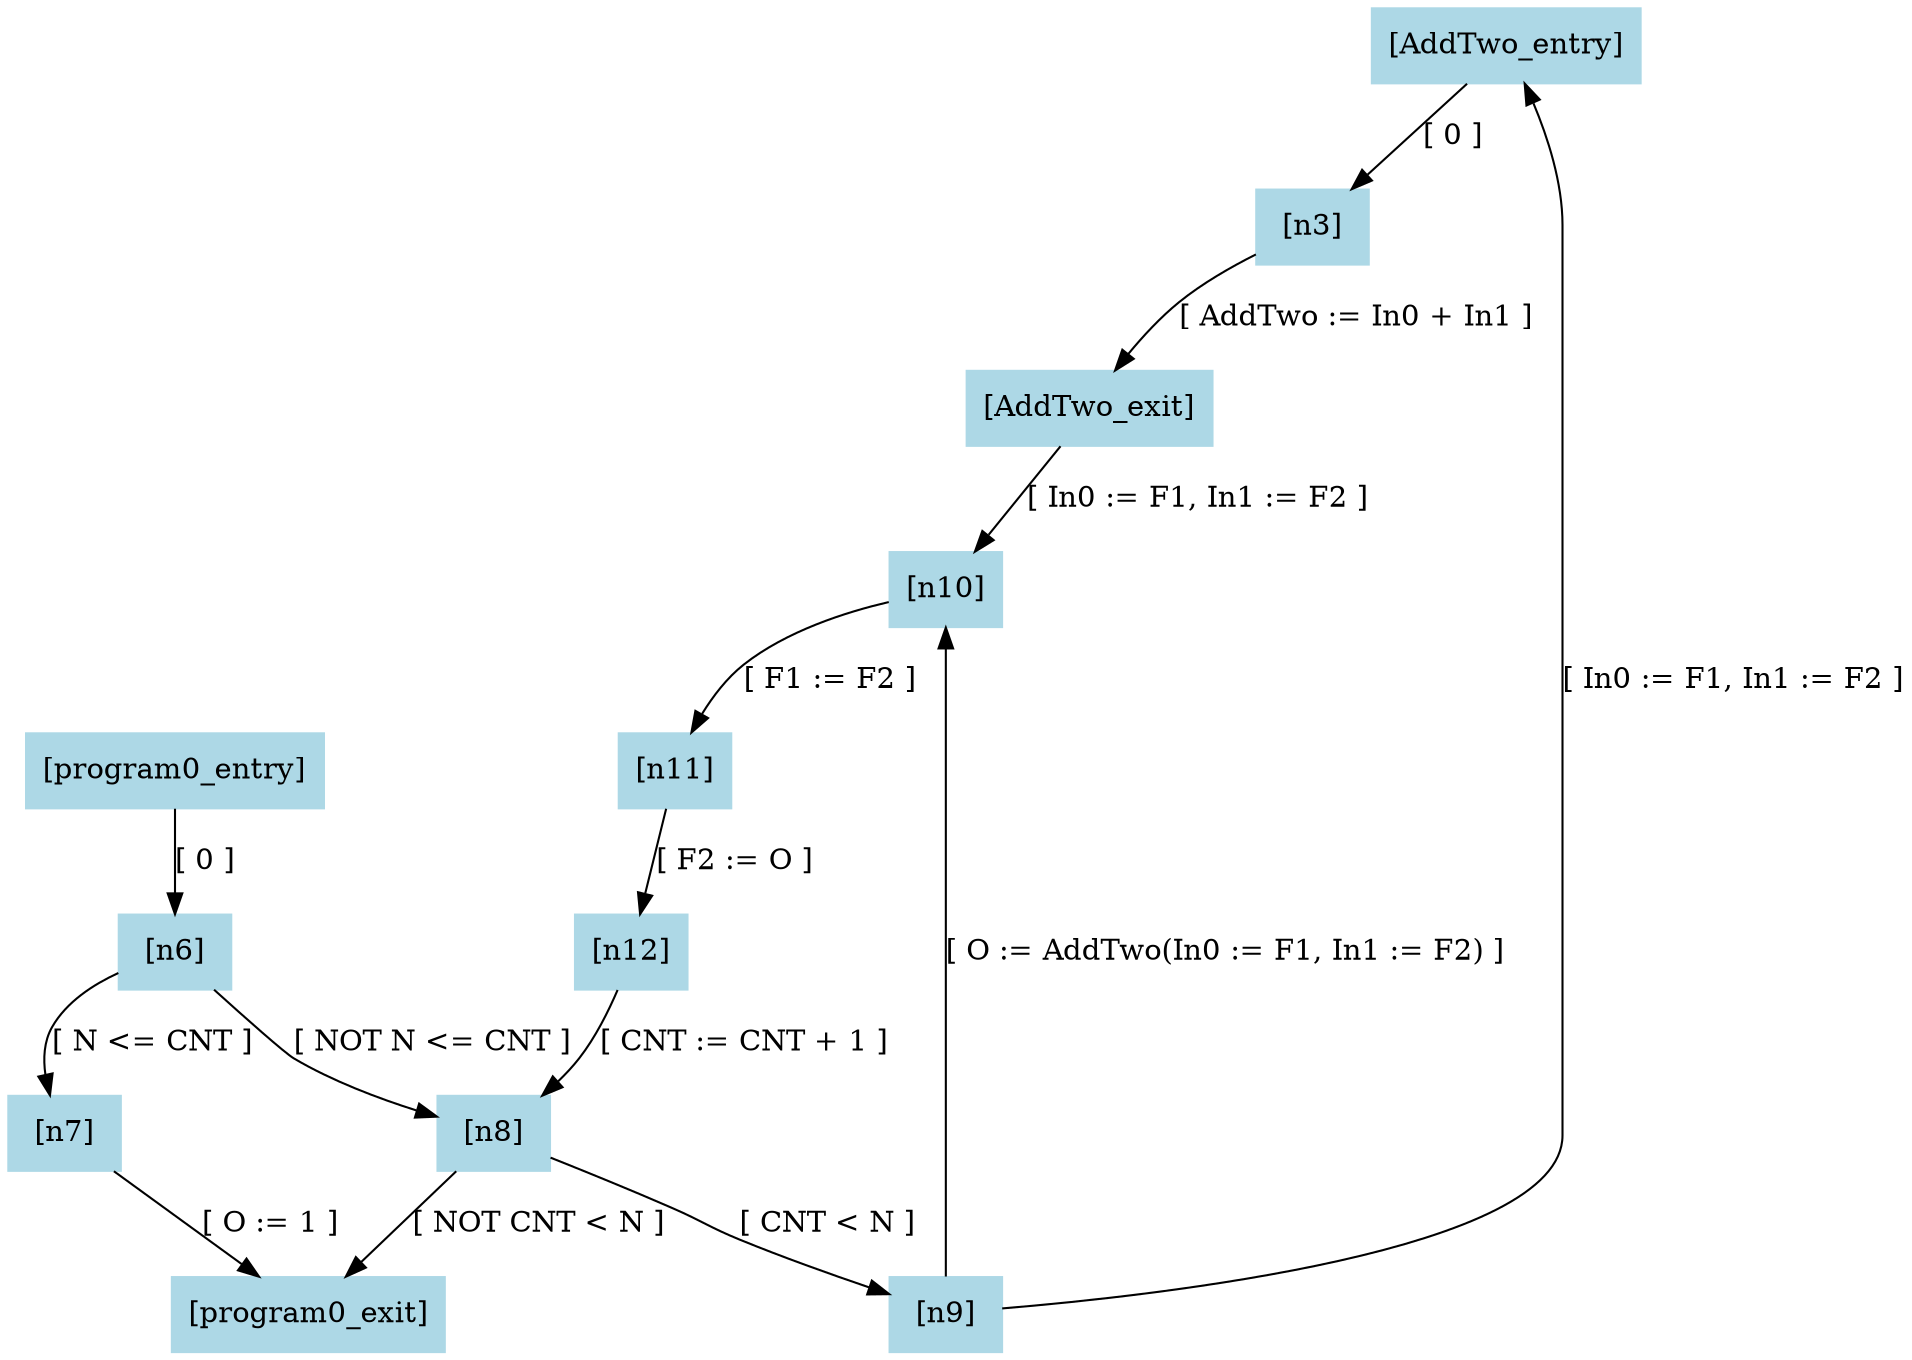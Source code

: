 digraph "program0" {
"[AddTwo_entry]" [label="[AddTwo_entry]", color=lightblue,style=filled,shape=box]
"[n3]" [label="[n3]", color=lightblue,style=filled,shape=box]
"[AddTwo_exit]" [label="[AddTwo_exit]", color=lightblue,style=filled,shape=box]
"[program0_entry]" [label="[program0_entry]", color=lightblue,style=filled,shape=box]
"[n6]" [label="[n6]", color=lightblue,style=filled,shape=box]
"[n7]" [label="[n7]", color=lightblue,style=filled,shape=box]
"[n8]" [label="[n8]", color=lightblue,style=filled,shape=box]
"[n9]" [label="[n9]", color=lightblue,style=filled,shape=box]
"[n10]" [label="[n10]", color=lightblue,style=filled,shape=box]
"[n11]" [label="[n11]", color=lightblue,style=filled,shape=box]
"[n12]" [label="[n12]", color=lightblue,style=filled,shape=box]
"[program0_exit]" [label="[program0_exit]", color=lightblue,style=filled,shape=box]
"[AddTwo_entry]" -> "[n3]" [label="[ 0 ]",color=black]
"[n3]" -> "[AddTwo_exit]" [label="[ AddTwo := In0 + In1 ]",color=black]
"[program0_entry]" -> "[n6]" [label="[ 0 ]",color=black]
"[n6]" -> "[n7]" [label="[ N <= CNT ]",color=black]
"[n6]" -> "[n8]" [label="[ NOT N <= CNT ]",color=black]
"[n7]" -> "[program0_exit]" [label="[ O := 1 ]",color=black]
"[n8]" -> "[n9]" [label="[ CNT < N ]",color=black]
"[n8]" -> "[program0_exit]" [label="[ NOT CNT < N ]",color=black]
"[n9]" -> "[n10]" [label="[ O := AddTwo(In0 := F1, In1 := F2) ]",color=black]
"[n9]" -> "[AddTwo_entry]" [label="[ In0 := F1, In1 := F2 ]",color=black]
"[AddTwo_exit]" -> "[n10]" [label="[ In0 := F1, In1 := F2 ]",color=black]
"[n10]" -> "[n11]" [label="[ F1 := F2 ]",color=black]
"[n11]" -> "[n12]" [label="[ F2 := O ]",color=black]
"[n12]" -> "[n8]" [label="[ CNT := CNT + 1 ]",color=black]
}
